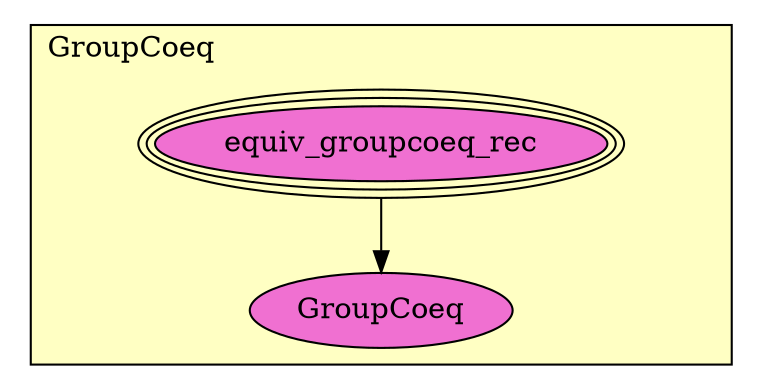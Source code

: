 digraph HoTT_Algebra_Groups_GroupCoeq {
  graph [ratio=0.5]
  node [style=filled]
GroupCoeq_equiv_groupcoeq_rec [label="equiv_groupcoeq_rec", URL=<GroupCoeq.html#equiv_groupcoeq_rec>, peripheries=3, fillcolor="#F070D1"] ;
GroupCoeq_GroupCoeq [label="GroupCoeq", URL=<GroupCoeq.html#GroupCoeq>, fillcolor="#F070D1"] ;
  GroupCoeq_equiv_groupcoeq_rec -> GroupCoeq_GroupCoeq [] ;
subgraph cluster_GroupCoeq { label="GroupCoeq"; fillcolor="#FFFFC3"; labeljust=l; style=filled 
GroupCoeq_GroupCoeq; GroupCoeq_equiv_groupcoeq_rec; };
} /* END */
